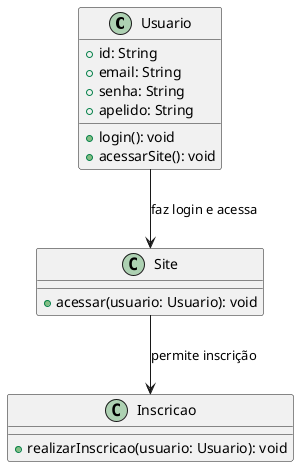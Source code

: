 @startuml

class Usuario {
    +id: String
    +email: String
    +senha: String
    +apelido: String
    +login(): void
    +acessarSite(): void
}

class Inscricao {
    +realizarInscricao(usuario: Usuario): void
}

class Site {
    +acessar(usuario: Usuario): void
}

Usuario --> Site : faz login e acessa
Site --> Inscricao : permite inscrição

@enduml
